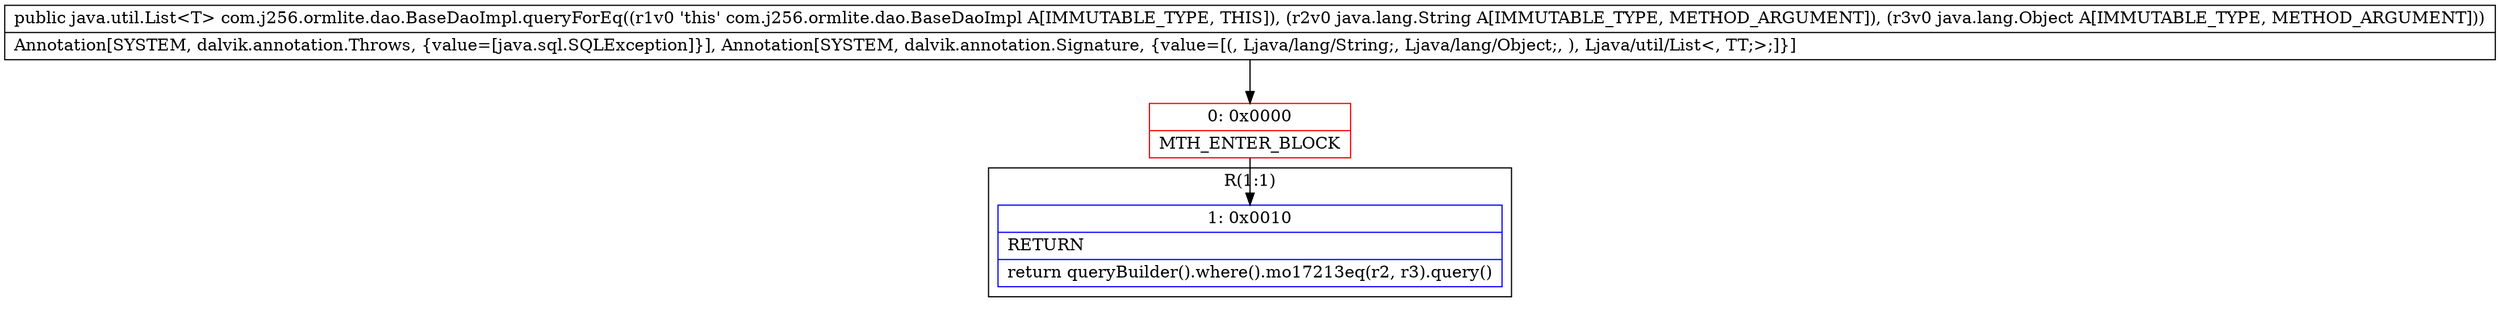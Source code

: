 digraph "CFG forcom.j256.ormlite.dao.BaseDaoImpl.queryForEq(Ljava\/lang\/String;Ljava\/lang\/Object;)Ljava\/util\/List;" {
subgraph cluster_Region_1153175874 {
label = "R(1:1)";
node [shape=record,color=blue];
Node_1 [shape=record,label="{1\:\ 0x0010|RETURN\l|return queryBuilder().where().mo17213eq(r2, r3).query()\l}"];
}
Node_0 [shape=record,color=red,label="{0\:\ 0x0000|MTH_ENTER_BLOCK\l}"];
MethodNode[shape=record,label="{public java.util.List\<T\> com.j256.ormlite.dao.BaseDaoImpl.queryForEq((r1v0 'this' com.j256.ormlite.dao.BaseDaoImpl A[IMMUTABLE_TYPE, THIS]), (r2v0 java.lang.String A[IMMUTABLE_TYPE, METHOD_ARGUMENT]), (r3v0 java.lang.Object A[IMMUTABLE_TYPE, METHOD_ARGUMENT]))  | Annotation[SYSTEM, dalvik.annotation.Throws, \{value=[java.sql.SQLException]\}], Annotation[SYSTEM, dalvik.annotation.Signature, \{value=[(, Ljava\/lang\/String;, Ljava\/lang\/Object;, ), Ljava\/util\/List\<, TT;\>;]\}]\l}"];
MethodNode -> Node_0;
Node_0 -> Node_1;
}

